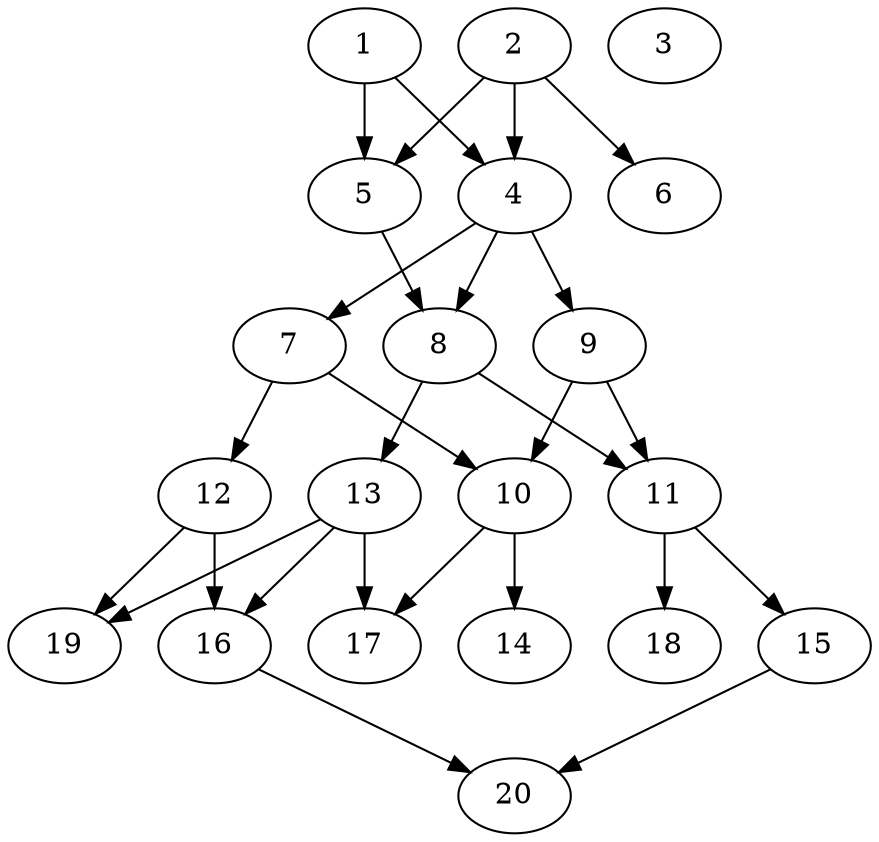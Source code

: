 // DAG automatically generated by daggen at Wed Jul 24 22:02:40 2019
// ./daggen --dot -n 20 --ccr 0.5 --fat 0.6 --regular 0.5 --density 0.5 --mindata 5242880 --maxdata 52428800 
digraph G {
  1 [size="76656640", alpha="0.15", expect_size="38328320"] 
  1 -> 4 [size ="38328320"]
  1 -> 5 [size ="38328320"]
  2 [size="44449792", alpha="0.01", expect_size="22224896"] 
  2 -> 4 [size ="22224896"]
  2 -> 5 [size ="22224896"]
  2 -> 6 [size ="22224896"]
  3 [size="97767424", alpha="0.05", expect_size="48883712"] 
  4 [size="96026624", alpha="0.16", expect_size="48013312"] 
  4 -> 7 [size ="48013312"]
  4 -> 8 [size ="48013312"]
  4 -> 9 [size ="48013312"]
  5 [size="42522624", alpha="0.09", expect_size="21261312"] 
  5 -> 8 [size ="21261312"]
  6 [size="101754880", alpha="0.09", expect_size="50877440"] 
  7 [size="36837376", alpha="0.09", expect_size="18418688"] 
  7 -> 10 [size ="18418688"]
  7 -> 12 [size ="18418688"]
  8 [size="22757376", alpha="0.02", expect_size="11378688"] 
  8 -> 11 [size ="11378688"]
  8 -> 13 [size ="11378688"]
  9 [size="54278144", alpha="0.05", expect_size="27139072"] 
  9 -> 10 [size ="27139072"]
  9 -> 11 [size ="27139072"]
  10 [size="54671360", alpha="0.17", expect_size="27335680"] 
  10 -> 14 [size ="27335680"]
  10 -> 17 [size ="27335680"]
  11 [size="35864576", alpha="0.10", expect_size="17932288"] 
  11 -> 15 [size ="17932288"]
  11 -> 18 [size ="17932288"]
  12 [size="13336576", alpha="0.08", expect_size="6668288"] 
  12 -> 16 [size ="6668288"]
  12 -> 19 [size ="6668288"]
  13 [size="19204096", alpha="0.09", expect_size="9602048"] 
  13 -> 16 [size ="9602048"]
  13 -> 17 [size ="9602048"]
  13 -> 19 [size ="9602048"]
  14 [size="44943360", alpha="0.12", expect_size="22471680"] 
  15 [size="25378816", alpha="0.19", expect_size="12689408"] 
  15 -> 20 [size ="12689408"]
  16 [size="69365760", alpha="0.15", expect_size="34682880"] 
  16 -> 20 [size ="34682880"]
  17 [size="17922048", alpha="0.08", expect_size="8961024"] 
  18 [size="58892288", alpha="0.00", expect_size="29446144"] 
  19 [size="68970496", alpha="0.15", expect_size="34485248"] 
  20 [size="94287872", alpha="0.15", expect_size="47143936"] 
}
